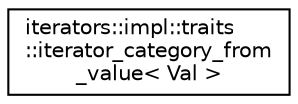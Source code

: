 digraph "Graphical Class Hierarchy"
{
 // INTERACTIVE_SVG=YES
 // LATEX_PDF_SIZE
  edge [fontname="Helvetica",fontsize="10",labelfontname="Helvetica",labelfontsize="10"];
  node [fontname="Helvetica",fontsize="10",shape=record];
  rankdir="LR";
  Node0 [label="iterators::impl::traits\l::iterator_category_from\l_value\< Val \>",height=0.2,width=0.4,color="black", fillcolor="white", style="filled",URL="$structiterators_1_1impl_1_1traits_1_1iterator__category__from__value.html",tooltip=" "];
}
